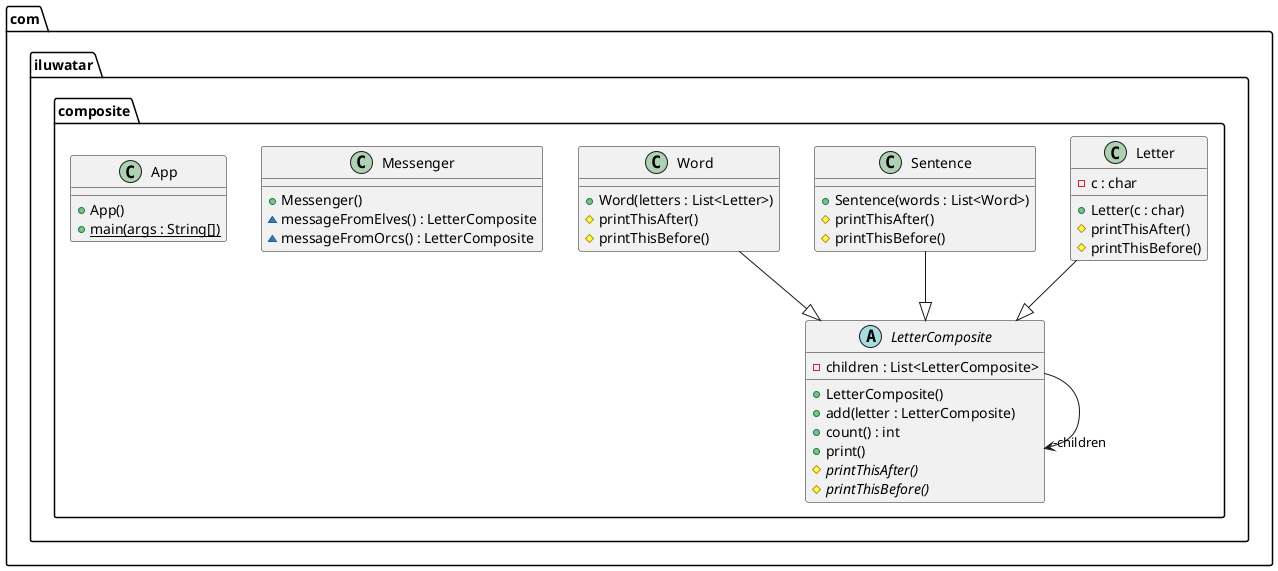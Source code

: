 @startuml
package com.iluwatar.composite {
  class Letter {
    - c : char
    + Letter(c : char)
    # printThisAfter()
    # printThisBefore()
  }
  class Sentence {
    + Sentence(words : List<Word>)
    # printThisAfter()
    # printThisBefore()
  }
  class Word {
    + Word(letters : List<Letter>)
    # printThisAfter()
    # printThisBefore()
  }
  class Messenger {
    + Messenger()
    ~ messageFromElves() : LetterComposite
    ~ messageFromOrcs() : LetterComposite
  }
  class App {
    + App()
    + main(args : String[]) {static}
  }
  abstract class LetterComposite {
    - children : List<LetterComposite>
    + LetterComposite()
    + add(letter : LetterComposite)
    + count() : int
    + print()
    # printThisAfter() {abstract}
    # printThisBefore() {abstract}
  }
}
LetterComposite -->  "-children" LetterComposite
Letter --|> LetterComposite 
Sentence --|> LetterComposite 
Word --|> LetterComposite 
@enduml